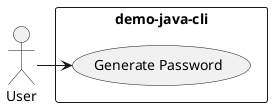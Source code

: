 @startuml UseCase
actor "User" as user

rectangle demo-java-cli {
  usecase "Generate Password" as generatePassword
}

user -> generatePassword
@enduml